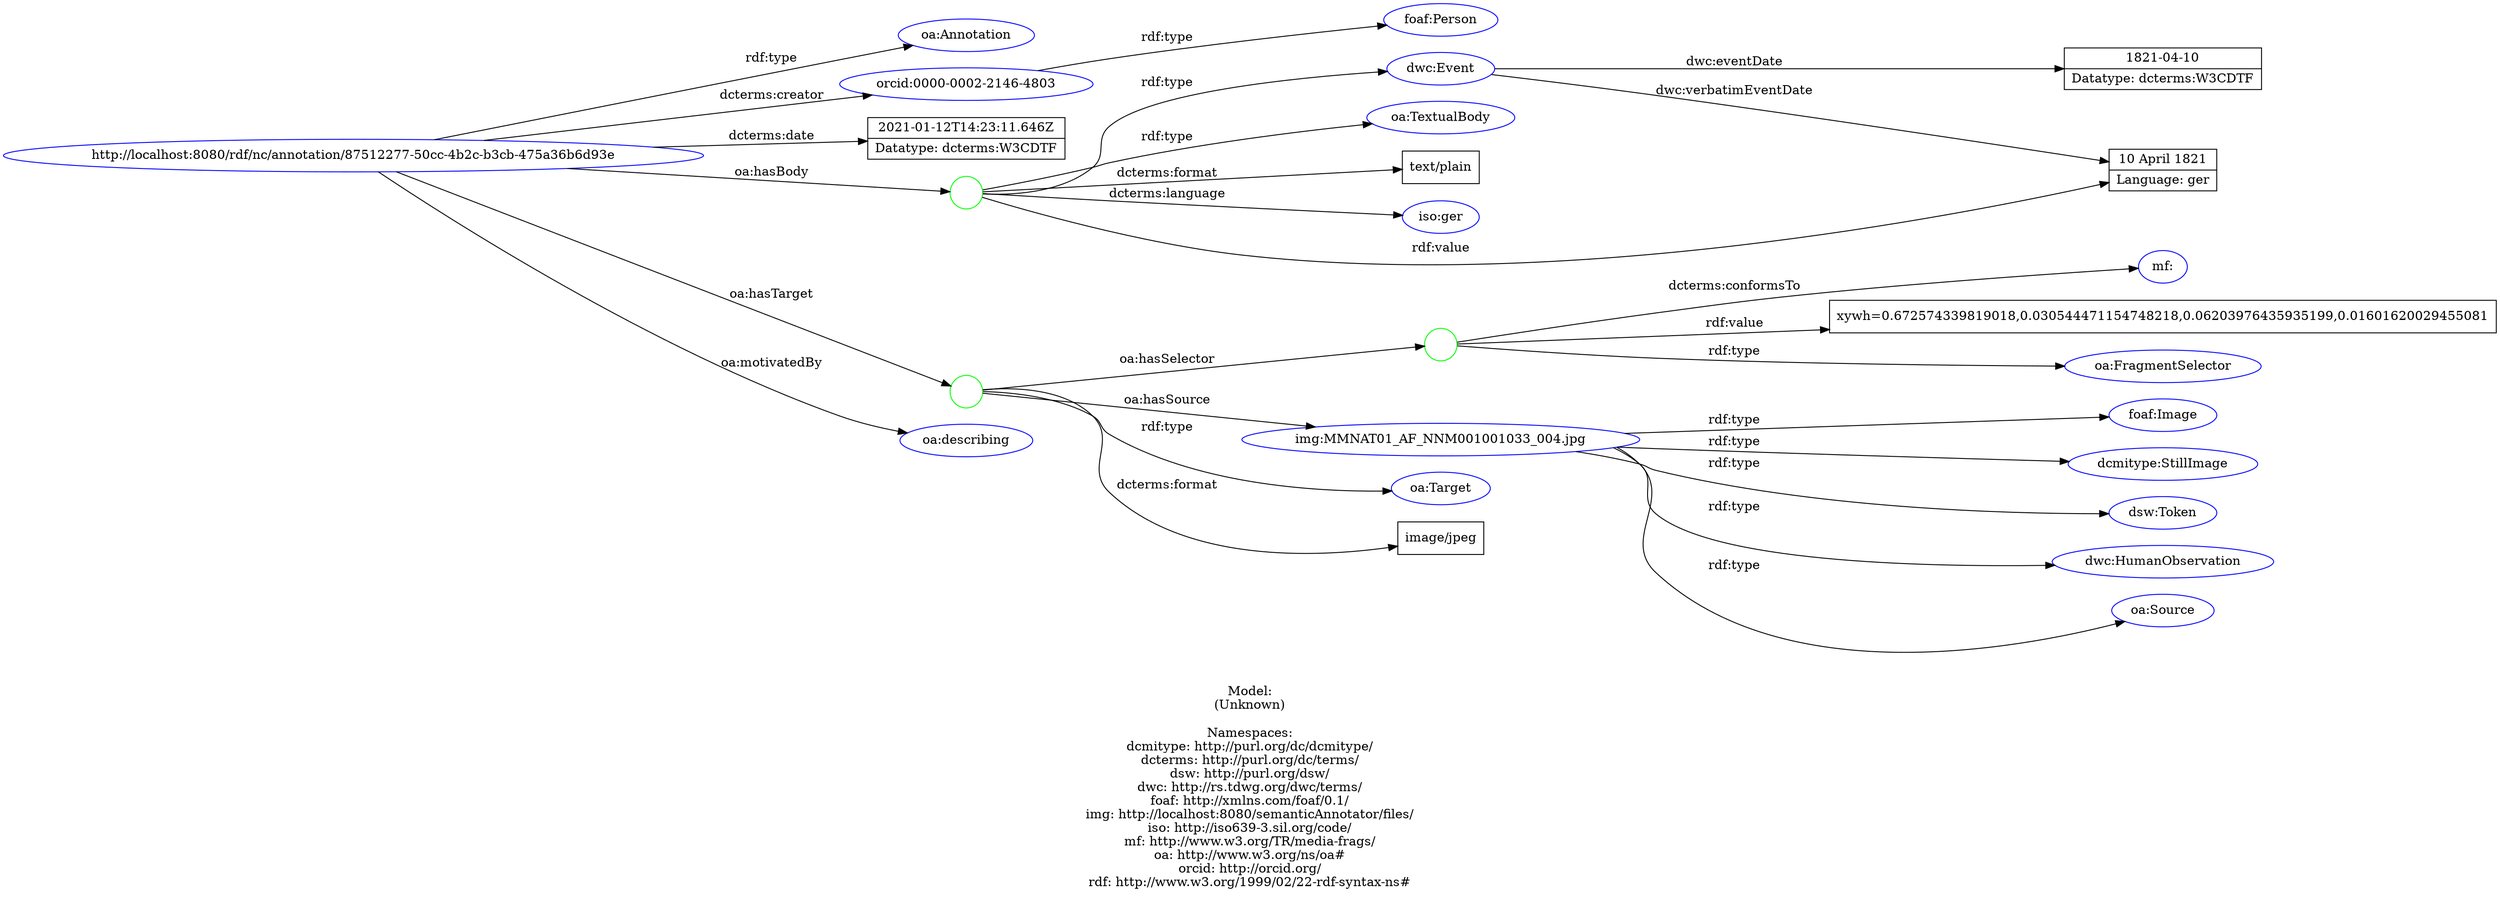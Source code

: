 digraph {
	rankdir = LR;
	charset="utf-8";

	"Rhttp://localhost:8080/rdf/nc/annotation/87512277-50cc-4b2c-b3cb-475a36b6d93e" -> "Roa:Annotation" [ label="rdf:type" ];
	"Rhttp://localhost:8080/rdf/nc/annotation/87512277-50cc-4b2c-b3cb-475a36b6d93e" -> "Rorcid:0000-0002-2146-4803" [ label="dcterms:creator" ];
	"Rhttp://localhost:8080/rdf/nc/annotation/87512277-50cc-4b2c-b3cb-475a36b6d93e" -> "L2021-01-12T14:23:11.646Z|Datatype: dcterms:W3CDTF" [ label="dcterms:date" ];
	"Rhttp://localhost:8080/rdf/nc/annotation/87512277-50cc-4b2c-b3cb-475a36b6d93e" -> "B_:node1evfck18lx51" [ label="oa:hasBody" ];
	"B_:node1evfck18lx51" -> "Rdwc:Event" [ label="rdf:type" ];
	"B_:node1evfck18lx51" -> "Roa:TextualBody" [ label="rdf:type" ];
	"B_:node1evfck18lx51" -> "Ltext/plain" [ label="dcterms:format" ];
	"B_:node1evfck18lx51" -> "Riso:ger" [ label="dcterms:language" ];
	"B_:node1evfck18lx51" -> "L10 April 1821|Language: ger" [ label="rdf:value" ];
	"Rhttp://localhost:8080/rdf/nc/annotation/87512277-50cc-4b2c-b3cb-475a36b6d93e" -> "B_:node1evfck18lx50" [ label="oa:hasTarget" ];
	"B_:node1evfck18lx50" -> "Roa:Target" [ label="rdf:type" ];
	"B_:node1evfck18lx50" -> "Limage/jpeg" [ label="dcterms:format" ];
	"B_:node1evfck18lx50" -> "B_:node1evfck18lx53" [ label="oa:hasSelector" ];
	"B_:node1evfck18lx53" -> "Roa:FragmentSelector" [ label="rdf:type" ];
	"B_:node1evfck18lx53" -> "Rmf:" [ label="dcterms:conformsTo" ];
	"B_:node1evfck18lx53" -> "Lxywh=0.672574339819018,0.030544471154748218,0.06203976435935199,0.01601620029455081" [ label="rdf:value" ];
	"B_:node1evfck18lx50" -> "Rimg:MMNAT01_AF_NNM001001033_004.jpg" [ label="oa:hasSource" ];
	"Rhttp://localhost:8080/rdf/nc/annotation/87512277-50cc-4b2c-b3cb-475a36b6d93e" -> "Roa:describing" [ label="oa:motivatedBy" ];
	"Rorcid:0000-0002-2146-4803" -> "Rfoaf:Person" [ label="rdf:type" ];
	"Rimg:MMNAT01_AF_NNM001001033_004.jpg" -> "Rdcmitype:StillImage" [ label="rdf:type" ];
	"Rimg:MMNAT01_AF_NNM001001033_004.jpg" -> "Rdsw:Token" [ label="rdf:type" ];
	"Rimg:MMNAT01_AF_NNM001001033_004.jpg" -> "Rdwc:HumanObservation" [ label="rdf:type" ];
	"Rimg:MMNAT01_AF_NNM001001033_004.jpg" -> "Roa:Source" [ label="rdf:type" ];
	"Rimg:MMNAT01_AF_NNM001001033_004.jpg" -> "Rfoaf:Image" [ label="rdf:type" ];
	"Rdwc:Event" -> "L1821-04-10|Datatype: dcterms:W3CDTF" [ label="dwc:eventDate" ];
	"Rdwc:Event" -> "L10 April 1821|Language: ger" [ label="dwc:verbatimEventDate" ];

	// Resources
	"Rhttp://localhost:8080/rdf/nc/annotation/87512277-50cc-4b2c-b3cb-475a36b6d93e" [ label="http://localhost:8080/rdf/nc/annotation/87512277-50cc-4b2c-b3cb-475a36b6d93e", shape = ellipse, color = blue ];
	"Roa:Annotation" [ label="oa:Annotation", shape = ellipse, color = blue ];
	"Rorcid:0000-0002-2146-4803" [ label="orcid:0000-0002-2146-4803", shape = ellipse, color = blue ];
	"Rdwc:Event" [ label="dwc:Event", shape = ellipse, color = blue ];
	"Roa:TextualBody" [ label="oa:TextualBody", shape = ellipse, color = blue ];
	"Riso:ger" [ label="iso:ger", shape = ellipse, color = blue ];
	"Roa:Target" [ label="oa:Target", shape = ellipse, color = blue ];
	"Roa:FragmentSelector" [ label="oa:FragmentSelector", shape = ellipse, color = blue ];
	"Rmf:" [ label="mf:", shape = ellipse, color = blue ];
	"Rimg:MMNAT01_AF_NNM001001033_004.jpg" [ label="img:MMNAT01_AF_NNM001001033_004.jpg", shape = ellipse, color = blue ];
	"Roa:describing" [ label="oa:describing", shape = ellipse, color = blue ];
	"Rfoaf:Person" [ label="foaf:Person", shape = ellipse, color = blue ];
	"Rdcmitype:StillImage" [ label="dcmitype:StillImage", shape = ellipse, color = blue ];
	"Rdsw:Token" [ label="dsw:Token", shape = ellipse, color = blue ];
	"Rdwc:HumanObservation" [ label="dwc:HumanObservation", shape = ellipse, color = blue ];
	"Roa:Source" [ label="oa:Source", shape = ellipse, color = blue ];
	"Rfoaf:Image" [ label="foaf:Image", shape = ellipse, color = blue ];

	// Anonymous nodes
	"B_:node1evfck18lx51" [ label="", shape = circle, color = green ];
	"B_:node1evfck18lx50" [ label="", shape = circle, color = green ];
	"B_:node1evfck18lx53" [ label="", shape = circle, color = green ];

	// Literals
	"L2021-01-12T14:23:11.646Z|Datatype: dcterms:W3CDTF" [ label="2021-01-12T14:23:11.646Z|Datatype: dcterms:W3CDTF", shape = record ];
	"Ltext/plain" [ label="text/plain", shape = record ];
	"L10 April 1821|Language: ger" [ label="10 April 1821|Language: ger", shape = record ];
	"Limage/jpeg" [ label="image/jpeg", shape = record ];
	"Lxywh=0.672574339819018,0.030544471154748218,0.06203976435935199,0.01601620029455081" [ label="xywh=0.672574339819018,0.030544471154748218,0.06203976435935199,0.01601620029455081", shape = record ];
	"L1821-04-10|Datatype: dcterms:W3CDTF" [ label="1821-04-10|Datatype: dcterms:W3CDTF", shape = record ];

	label="\n\nModel:\n(Unknown)\n\nNamespaces:\ndcmitype: http://purl.org/dc/dcmitype/\ndcterms: http://purl.org/dc/terms/\ndsw: http://purl.org/dsw/\ndwc: http://rs.tdwg.org/dwc/terms/\nfoaf: http://xmlns.com/foaf/0.1/\nimg: http://localhost:8080/semanticAnnotator/files/\niso: http://iso639-3.sil.org/code/\nmf: http://www.w3.org/TR/media-frags/\noa: http://www.w3.org/ns/oa#\norcid: http://orcid.org/\nrdf: http://www.w3.org/1999/02/22-rdf-syntax-ns#\n";
}

